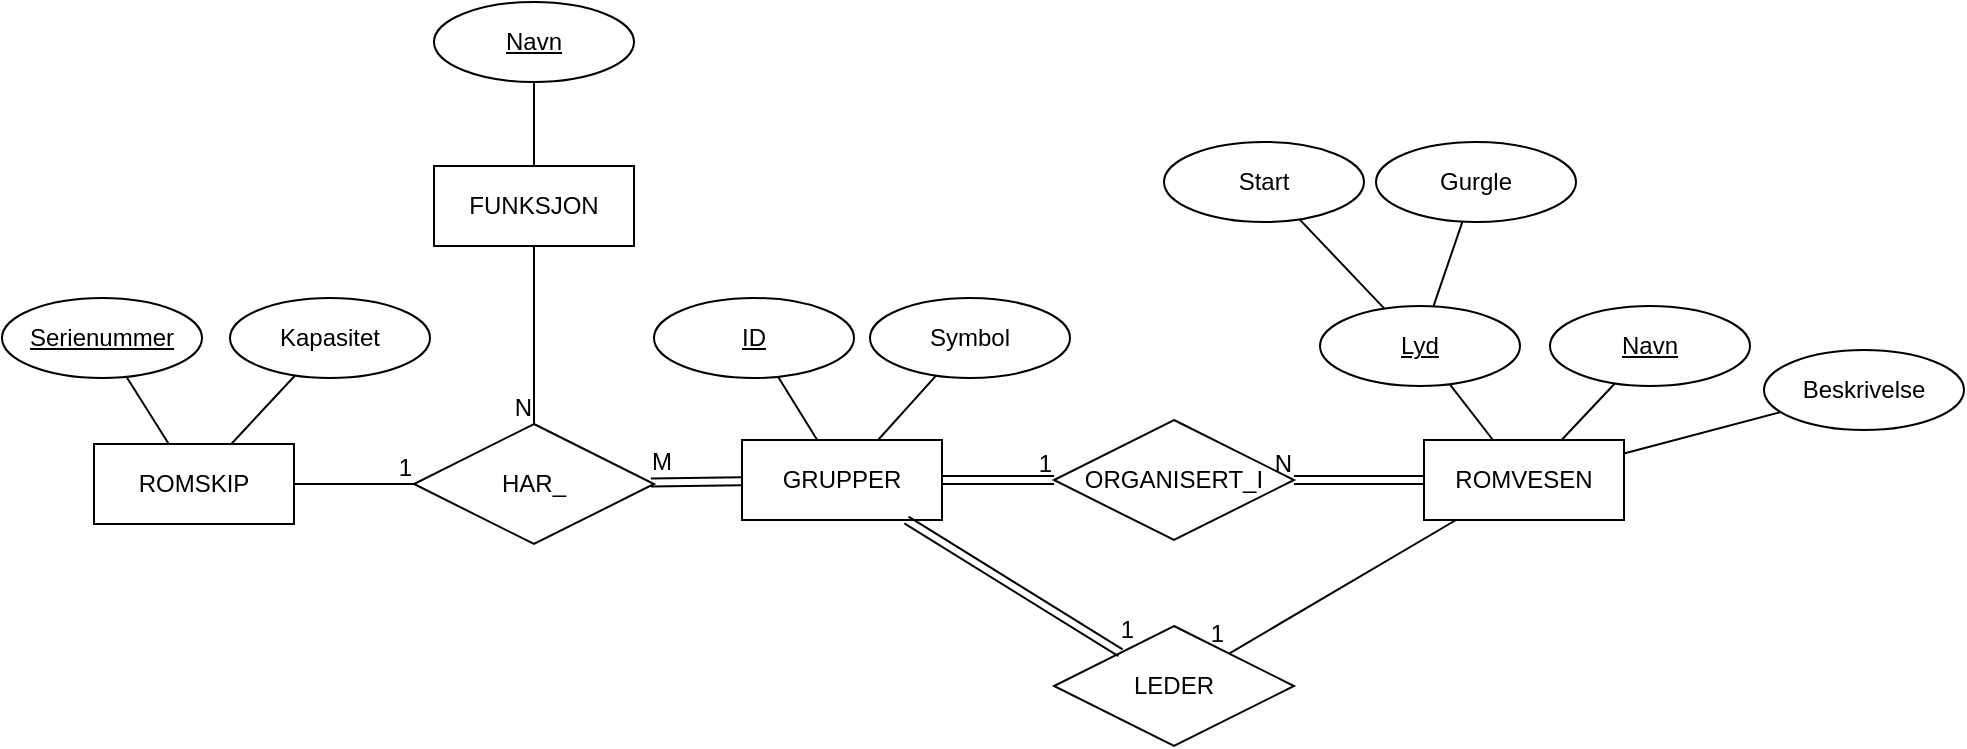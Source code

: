 <mxfile version="22.0.0" type="github">
  <diagram name="Page-1" id="mn38L_nQ_8ti4QkLpz30">
    <mxGraphModel dx="984" dy="866" grid="0" gridSize="10" guides="1" tooltips="1" connect="1" arrows="1" fold="1" page="1" pageScale="1" pageWidth="1169" pageHeight="827" background="none" math="0" shadow="0">
      <root>
        <mxCell id="0" />
        <mxCell id="1" parent="0" />
        <mxCell id="px1vQeHrWrPfUoPx776i-1" value="ROMVESEN" style="whiteSpace=wrap;html=1;align=center;" parent="1" vertex="1">
          <mxGeometry x="820" y="382" width="100" height="40" as="geometry" />
        </mxCell>
        <mxCell id="px1vQeHrWrPfUoPx776i-4" value="Navn" style="ellipse;whiteSpace=wrap;html=1;align=center;fontStyle=4;" parent="1" vertex="1">
          <mxGeometry x="883" y="315" width="100" height="40" as="geometry" />
        </mxCell>
        <mxCell id="px1vQeHrWrPfUoPx776i-9" value="" style="endArrow=none;html=1;rounded=0;" parent="1" source="px1vQeHrWrPfUoPx776i-1" target="px1vQeHrWrPfUoPx776i-11" edge="1">
          <mxGeometry relative="1" as="geometry">
            <mxPoint x="1029" y="446" as="sourcePoint" />
            <mxPoint x="816.184" y="353.298" as="targetPoint" />
          </mxGeometry>
        </mxCell>
        <mxCell id="px1vQeHrWrPfUoPx776i-10" value="" style="endArrow=none;html=1;rounded=0;" parent="1" source="px1vQeHrWrPfUoPx776i-1" target="px1vQeHrWrPfUoPx776i-4" edge="1">
          <mxGeometry relative="1" as="geometry">
            <mxPoint x="1029" y="446" as="sourcePoint" />
            <mxPoint x="1189" y="446" as="targetPoint" />
          </mxGeometry>
        </mxCell>
        <mxCell id="px1vQeHrWrPfUoPx776i-11" value="Lyd" style="ellipse;whiteSpace=wrap;html=1;align=center;fontStyle=4;" parent="1" vertex="1">
          <mxGeometry x="768" y="315" width="100" height="40" as="geometry" />
        </mxCell>
        <mxCell id="px1vQeHrWrPfUoPx776i-12" value="" style="endArrow=none;html=1;rounded=0;" parent="1" source="px1vQeHrWrPfUoPx776i-11" target="px1vQeHrWrPfUoPx776i-14" edge="1">
          <mxGeometry relative="1" as="geometry">
            <mxPoint x="890" y="242" as="sourcePoint" />
            <mxPoint x="865" y="214" as="targetPoint" />
          </mxGeometry>
        </mxCell>
        <mxCell id="px1vQeHrWrPfUoPx776i-13" value="" style="endArrow=none;html=1;rounded=0;" parent="1" source="px1vQeHrWrPfUoPx776i-11" target="px1vQeHrWrPfUoPx776i-15" edge="1">
          <mxGeometry relative="1" as="geometry">
            <mxPoint x="986" y="233" as="sourcePoint" />
            <mxPoint x="961" y="205" as="targetPoint" />
          </mxGeometry>
        </mxCell>
        <mxCell id="px1vQeHrWrPfUoPx776i-14" value="Start" style="ellipse;whiteSpace=wrap;html=1;align=center;" parent="1" vertex="1">
          <mxGeometry x="690" y="233" width="100" height="40" as="geometry" />
        </mxCell>
        <mxCell id="px1vQeHrWrPfUoPx776i-15" value="Gurgle" style="ellipse;whiteSpace=wrap;html=1;align=center;" parent="1" vertex="1">
          <mxGeometry x="796" y="233" width="100" height="40" as="geometry" />
        </mxCell>
        <mxCell id="px1vQeHrWrPfUoPx776i-16" value="GRUPPER" style="whiteSpace=wrap;html=1;align=center;" parent="1" vertex="1">
          <mxGeometry x="479" y="382" width="100" height="40" as="geometry" />
        </mxCell>
        <mxCell id="px1vQeHrWrPfUoPx776i-17" value="ID" style="ellipse;whiteSpace=wrap;html=1;align=center;fontStyle=4;" parent="1" vertex="1">
          <mxGeometry x="435" y="311" width="100" height="40" as="geometry" />
        </mxCell>
        <mxCell id="px1vQeHrWrPfUoPx776i-18" value="" style="endArrow=none;html=1;rounded=0;" parent="1" source="px1vQeHrWrPfUoPx776i-16" target="px1vQeHrWrPfUoPx776i-17" edge="1">
          <mxGeometry relative="1" as="geometry">
            <mxPoint x="305" y="392" as="sourcePoint" />
            <mxPoint x="339" y="363" as="targetPoint" />
          </mxGeometry>
        </mxCell>
        <mxCell id="px1vQeHrWrPfUoPx776i-20" value="Symbol" style="ellipse;whiteSpace=wrap;html=1;align=center;" parent="1" vertex="1">
          <mxGeometry x="543" y="311" width="100" height="40" as="geometry" />
        </mxCell>
        <mxCell id="px1vQeHrWrPfUoPx776i-21" value="" style="endArrow=none;html=1;rounded=0;" parent="1" source="px1vQeHrWrPfUoPx776i-16" target="px1vQeHrWrPfUoPx776i-20" edge="1">
          <mxGeometry relative="1" as="geometry">
            <mxPoint x="530" y="392" as="sourcePoint" />
            <mxPoint x="515" y="361" as="targetPoint" />
          </mxGeometry>
        </mxCell>
        <mxCell id="px1vQeHrWrPfUoPx776i-24" value="LEDER" style="shape=rhombus;perimeter=rhombusPerimeter;whiteSpace=wrap;html=1;align=center;" parent="1" vertex="1">
          <mxGeometry x="635" y="475" width="120" height="60" as="geometry" />
        </mxCell>
        <mxCell id="px1vQeHrWrPfUoPx776i-26" value="ROMSKIP" style="whiteSpace=wrap;html=1;align=center;" parent="1" vertex="1">
          <mxGeometry x="155" y="384" width="100" height="40" as="geometry" />
        </mxCell>
        <mxCell id="px1vQeHrWrPfUoPx776i-29" value="Kapasitet" style="ellipse;whiteSpace=wrap;html=1;align=center;" parent="1" vertex="1">
          <mxGeometry x="223" y="311" width="100" height="40" as="geometry" />
        </mxCell>
        <mxCell id="px1vQeHrWrPfUoPx776i-31" value="" style="endArrow=none;html=1;rounded=0;" parent="1" source="px1vQeHrWrPfUoPx776i-26" target="px1vQeHrWrPfUoPx776i-29" edge="1">
          <mxGeometry relative="1" as="geometry">
            <mxPoint x="406" y="319" as="sourcePoint" />
            <mxPoint x="361" y="286" as="targetPoint" />
          </mxGeometry>
        </mxCell>
        <mxCell id="px1vQeHrWrPfUoPx776i-32" value="" style="endArrow=none;html=1;rounded=0;" parent="1" source="px1vQeHrWrPfUoPx776i-26" target="px1vQeHrWrPfUoPx776i-34" edge="1">
          <mxGeometry relative="1" as="geometry">
            <mxPoint x="235" y="394" as="sourcePoint" />
            <mxPoint x="164.941" y="350.207" as="targetPoint" />
          </mxGeometry>
        </mxCell>
        <mxCell id="px1vQeHrWrPfUoPx776i-33" value="FUNKSJON" style="whiteSpace=wrap;html=1;align=center;" parent="1" vertex="1">
          <mxGeometry x="325" y="245" width="100" height="40" as="geometry" />
        </mxCell>
        <mxCell id="px1vQeHrWrPfUoPx776i-34" value="Serienummer" style="ellipse;whiteSpace=wrap;html=1;align=center;fontStyle=4;" parent="1" vertex="1">
          <mxGeometry x="109" y="311" width="100" height="40" as="geometry" />
        </mxCell>
        <mxCell id="px1vQeHrWrPfUoPx776i-37" value="ORGANISERT_I" style="shape=rhombus;perimeter=rhombusPerimeter;whiteSpace=wrap;html=1;align=center;" parent="1" vertex="1">
          <mxGeometry x="635" y="372" width="120" height="60" as="geometry" />
        </mxCell>
        <mxCell id="px1vQeHrWrPfUoPx776i-44" value="" style="shape=link;html=1;rounded=0;" parent="1" source="px1vQeHrWrPfUoPx776i-16" target="px1vQeHrWrPfUoPx776i-37" edge="1">
          <mxGeometry relative="1" as="geometry">
            <mxPoint x="532" y="403" as="sourcePoint" />
            <mxPoint x="639" y="409" as="targetPoint" />
          </mxGeometry>
        </mxCell>
        <mxCell id="px1vQeHrWrPfUoPx776i-45" value="1" style="resizable=0;html=1;whiteSpace=wrap;align=right;verticalAlign=bottom;" parent="px1vQeHrWrPfUoPx776i-44" connectable="0" vertex="1">
          <mxGeometry x="1" relative="1" as="geometry" />
        </mxCell>
        <mxCell id="px1vQeHrWrPfUoPx776i-51" value="" style="shape=link;html=1;rounded=0;" parent="1" source="px1vQeHrWrPfUoPx776i-24" target="px1vQeHrWrPfUoPx776i-16" edge="1">
          <mxGeometry relative="1" as="geometry">
            <mxPoint x="815.999" y="620.78" as="sourcePoint" />
            <mxPoint x="828" y="528" as="targetPoint" />
          </mxGeometry>
        </mxCell>
        <mxCell id="px1vQeHrWrPfUoPx776i-52" value="1" style="resizable=0;html=1;whiteSpace=wrap;align=right;verticalAlign=bottom;" parent="px1vQeHrWrPfUoPx776i-51" connectable="0" vertex="1">
          <mxGeometry x="1" relative="1" as="geometry">
            <mxPoint x="115" y="64" as="offset" />
          </mxGeometry>
        </mxCell>
        <mxCell id="px1vQeHrWrPfUoPx776i-53" value="" style="endArrow=none;html=1;rounded=0;" parent="1" source="px1vQeHrWrPfUoPx776i-1" target="px1vQeHrWrPfUoPx776i-24" edge="1">
          <mxGeometry relative="1" as="geometry">
            <mxPoint x="501" y="421" as="sourcePoint" />
            <mxPoint x="661" y="421" as="targetPoint" />
          </mxGeometry>
        </mxCell>
        <mxCell id="px1vQeHrWrPfUoPx776i-54" value="1" style="resizable=0;html=1;whiteSpace=wrap;align=right;verticalAlign=bottom;" parent="px1vQeHrWrPfUoPx776i-53" connectable="0" vertex="1">
          <mxGeometry x="1" relative="1" as="geometry">
            <mxPoint x="-1" y="-1" as="offset" />
          </mxGeometry>
        </mxCell>
        <mxCell id="px1vQeHrWrPfUoPx776i-56" value="" style="endArrow=none;html=1;rounded=0;" parent="1" source="px1vQeHrWrPfUoPx776i-57" target="px1vQeHrWrPfUoPx776i-33" edge="1">
          <mxGeometry relative="1" as="geometry">
            <mxPoint x="427.618" y="204.27" as="sourcePoint" />
            <mxPoint x="292" y="366" as="targetPoint" />
          </mxGeometry>
        </mxCell>
        <mxCell id="px1vQeHrWrPfUoPx776i-57" value="Navn" style="ellipse;whiteSpace=wrap;html=1;align=center;fontStyle=4;" parent="1" vertex="1">
          <mxGeometry x="325" y="163" width="100" height="40" as="geometry" />
        </mxCell>
        <mxCell id="px1vQeHrWrPfUoPx776i-60" value="HAR_" style="shape=rhombus;perimeter=rhombusPerimeter;whiteSpace=wrap;html=1;align=center;" parent="1" vertex="1">
          <mxGeometry x="315" y="374" width="120" height="60" as="geometry" />
        </mxCell>
        <mxCell id="px1vQeHrWrPfUoPx776i-63" value="" style="endArrow=none;html=1;rounded=0;" parent="1" source="px1vQeHrWrPfUoPx776i-33" target="px1vQeHrWrPfUoPx776i-60" edge="1">
          <mxGeometry relative="1" as="geometry">
            <mxPoint x="500" y="370" as="sourcePoint" />
            <mxPoint x="660" y="370" as="targetPoint" />
          </mxGeometry>
        </mxCell>
        <mxCell id="px1vQeHrWrPfUoPx776i-64" value="N" style="resizable=0;html=1;whiteSpace=wrap;align=right;verticalAlign=bottom;" parent="px1vQeHrWrPfUoPx776i-63" connectable="0" vertex="1">
          <mxGeometry x="1" relative="1" as="geometry" />
        </mxCell>
        <mxCell id="px1vQeHrWrPfUoPx776i-68" value="" style="endArrow=none;html=1;rounded=0;" parent="1" source="px1vQeHrWrPfUoPx776i-26" target="px1vQeHrWrPfUoPx776i-60" edge="1">
          <mxGeometry relative="1" as="geometry">
            <mxPoint x="500" y="391" as="sourcePoint" />
            <mxPoint x="660" y="391" as="targetPoint" />
          </mxGeometry>
        </mxCell>
        <mxCell id="px1vQeHrWrPfUoPx776i-69" value="1" style="resizable=0;html=1;whiteSpace=wrap;align=right;verticalAlign=bottom;" parent="px1vQeHrWrPfUoPx776i-68" connectable="0" vertex="1">
          <mxGeometry x="1" relative="1" as="geometry" />
        </mxCell>
        <mxCell id="px1vQeHrWrPfUoPx776i-70" value="" style="shape=link;html=1;rounded=0;" parent="1" source="px1vQeHrWrPfUoPx776i-60" target="px1vQeHrWrPfUoPx776i-16" edge="1">
          <mxGeometry relative="1" as="geometry">
            <mxPoint x="500" y="391" as="sourcePoint" />
            <mxPoint x="660" y="391" as="targetPoint" />
          </mxGeometry>
        </mxCell>
        <mxCell id="px1vQeHrWrPfUoPx776i-71" value="M" style="resizable=0;html=1;whiteSpace=wrap;align=right;verticalAlign=bottom;" parent="px1vQeHrWrPfUoPx776i-70" connectable="0" vertex="1">
          <mxGeometry x="1" relative="1" as="geometry">
            <mxPoint x="-33" y="-1" as="offset" />
          </mxGeometry>
        </mxCell>
        <mxCell id="ksfaT2tegJwhmDwioOy9-1" value="" style="shape=link;html=1;rounded=0;" parent="1" source="px1vQeHrWrPfUoPx776i-1" target="px1vQeHrWrPfUoPx776i-37" edge="1">
          <mxGeometry relative="1" as="geometry">
            <mxPoint x="589" y="412" as="sourcePoint" />
            <mxPoint x="645" y="412" as="targetPoint" />
          </mxGeometry>
        </mxCell>
        <mxCell id="ksfaT2tegJwhmDwioOy9-2" value="N" style="resizable=0;html=1;whiteSpace=wrap;align=right;verticalAlign=bottom;" parent="ksfaT2tegJwhmDwioOy9-1" connectable="0" vertex="1">
          <mxGeometry x="1" relative="1" as="geometry" />
        </mxCell>
        <mxCell id="y54o4Irw4ZAjsCa0_ryV-1" value="Beskrivelse" style="ellipse;whiteSpace=wrap;html=1;align=center;" vertex="1" parent="1">
          <mxGeometry x="990" y="337" width="100" height="40" as="geometry" />
        </mxCell>
        <mxCell id="y54o4Irw4ZAjsCa0_ryV-2" value="" style="endArrow=none;html=1;rounded=0;" edge="1" parent="1" source="px1vQeHrWrPfUoPx776i-1" target="y54o4Irw4ZAjsCa0_ryV-1">
          <mxGeometry relative="1" as="geometry">
            <mxPoint x="899" y="392" as="sourcePoint" />
            <mxPoint x="925" y="364" as="targetPoint" />
          </mxGeometry>
        </mxCell>
      </root>
    </mxGraphModel>
  </diagram>
</mxfile>
